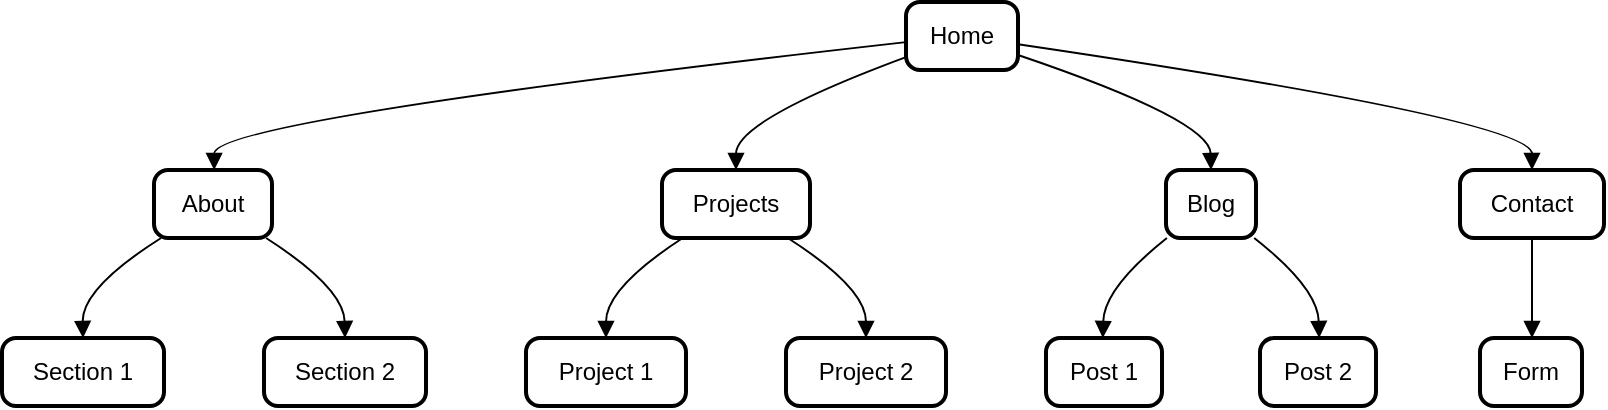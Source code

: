 <mxfile version="24.6.3" type="github">
  <diagram name="Page-1" id="8s8WqSbsuiWG3OERyTvf">
    <mxGraphModel>
      <root>
        <mxCell id="0" />
        <mxCell id="1" parent="0" />
        <mxCell id="2" value="Home" style="rounded=1;absoluteArcSize=1;arcSize=14;whiteSpace=wrap;strokeWidth=2;" vertex="1" parent="1">
          <mxGeometry x="452" width="56" height="34" as="geometry" />
        </mxCell>
        <mxCell id="3" value="About" style="rounded=1;absoluteArcSize=1;arcSize=14;whiteSpace=wrap;strokeWidth=2;" vertex="1" parent="1">
          <mxGeometry x="76" y="84" width="59" height="34" as="geometry" />
        </mxCell>
        <mxCell id="4" value="Projects" style="rounded=1;absoluteArcSize=1;arcSize=14;whiteSpace=wrap;strokeWidth=2;" vertex="1" parent="1">
          <mxGeometry x="330" y="84" width="74" height="34" as="geometry" />
        </mxCell>
        <mxCell id="5" value="Blog" style="rounded=1;absoluteArcSize=1;arcSize=14;whiteSpace=wrap;strokeWidth=2;" vertex="1" parent="1">
          <mxGeometry x="582" y="84" width="45" height="34" as="geometry" />
        </mxCell>
        <mxCell id="6" value="Contact" style="rounded=1;absoluteArcSize=1;arcSize=14;whiteSpace=wrap;strokeWidth=2;" vertex="1" parent="1">
          <mxGeometry x="729" y="84" width="72" height="34" as="geometry" />
        </mxCell>
        <mxCell id="7" value="Section 1" style="rounded=1;absoluteArcSize=1;arcSize=14;whiteSpace=wrap;strokeWidth=2;" vertex="1" parent="1">
          <mxGeometry y="168" width="81" height="34" as="geometry" />
        </mxCell>
        <mxCell id="8" value="Section 2" style="rounded=1;absoluteArcSize=1;arcSize=14;whiteSpace=wrap;strokeWidth=2;" vertex="1" parent="1">
          <mxGeometry x="131" y="168" width="81" height="34" as="geometry" />
        </mxCell>
        <mxCell id="9" value="Project 1" style="rounded=1;absoluteArcSize=1;arcSize=14;whiteSpace=wrap;strokeWidth=2;" vertex="1" parent="1">
          <mxGeometry x="262" y="168" width="80" height="34" as="geometry" />
        </mxCell>
        <mxCell id="10" value="Project 2" style="rounded=1;absoluteArcSize=1;arcSize=14;whiteSpace=wrap;strokeWidth=2;" vertex="1" parent="1">
          <mxGeometry x="392" y="168" width="80" height="34" as="geometry" />
        </mxCell>
        <mxCell id="11" value="Post 1" style="rounded=1;absoluteArcSize=1;arcSize=14;whiteSpace=wrap;strokeWidth=2;" vertex="1" parent="1">
          <mxGeometry x="522" y="168" width="58" height="34" as="geometry" />
        </mxCell>
        <mxCell id="12" value="Post 2" style="rounded=1;absoluteArcSize=1;arcSize=14;whiteSpace=wrap;strokeWidth=2;" vertex="1" parent="1">
          <mxGeometry x="629" y="168" width="58" height="34" as="geometry" />
        </mxCell>
        <mxCell id="13" value="Form" style="rounded=1;absoluteArcSize=1;arcSize=14;whiteSpace=wrap;strokeWidth=2;" vertex="1" parent="1">
          <mxGeometry x="739" y="168" width="51" height="34" as="geometry" />
        </mxCell>
        <mxCell id="14" value="" style="curved=1;startArrow=none;endArrow=block;exitX=0;exitY=0.59;entryX=0.51;entryY=0;" edge="1" parent="1" source="2" target="3">
          <mxGeometry relative="1" as="geometry">
            <Array as="points">
              <mxPoint x="106" y="59" />
            </Array>
          </mxGeometry>
        </mxCell>
        <mxCell id="15" value="" style="curved=1;startArrow=none;endArrow=block;exitX=0;exitY=0.81;entryX=0.5;entryY=0;" edge="1" parent="1" source="2" target="4">
          <mxGeometry relative="1" as="geometry">
            <Array as="points">
              <mxPoint x="367" y="59" />
            </Array>
          </mxGeometry>
        </mxCell>
        <mxCell id="16" value="" style="curved=1;startArrow=none;endArrow=block;exitX=1;exitY=0.78;entryX=0.5;entryY=0;" edge="1" parent="1" source="2" target="5">
          <mxGeometry relative="1" as="geometry">
            <Array as="points">
              <mxPoint x="604" y="59" />
            </Array>
          </mxGeometry>
        </mxCell>
        <mxCell id="17" value="" style="curved=1;startArrow=none;endArrow=block;exitX=1;exitY=0.62;entryX=0.5;entryY=0;" edge="1" parent="1" source="2" target="6">
          <mxGeometry relative="1" as="geometry">
            <Array as="points">
              <mxPoint x="765" y="59" />
            </Array>
          </mxGeometry>
        </mxCell>
        <mxCell id="18" value="" style="curved=1;startArrow=none;endArrow=block;exitX=0.06;exitY=1;entryX=0.5;entryY=0;" edge="1" parent="1" source="3" target="7">
          <mxGeometry relative="1" as="geometry">
            <Array as="points">
              <mxPoint x="40" y="143" />
            </Array>
          </mxGeometry>
        </mxCell>
        <mxCell id="19" value="" style="curved=1;startArrow=none;endArrow=block;exitX=0.95;exitY=1;entryX=0.5;entryY=0;" edge="1" parent="1" source="3" target="8">
          <mxGeometry relative="1" as="geometry">
            <Array as="points">
              <mxPoint x="171" y="143" />
            </Array>
          </mxGeometry>
        </mxCell>
        <mxCell id="20" value="" style="curved=1;startArrow=none;endArrow=block;exitX=0.14;exitY=1;entryX=0.5;entryY=0;" edge="1" parent="1" source="4" target="9">
          <mxGeometry relative="1" as="geometry">
            <Array as="points">
              <mxPoint x="302" y="143" />
            </Array>
          </mxGeometry>
        </mxCell>
        <mxCell id="21" value="" style="curved=1;startArrow=none;endArrow=block;exitX=0.85;exitY=1;entryX=0.5;entryY=0;" edge="1" parent="1" source="4" target="10">
          <mxGeometry relative="1" as="geometry">
            <Array as="points">
              <mxPoint x="432" y="143" />
            </Array>
          </mxGeometry>
        </mxCell>
        <mxCell id="22" value="" style="curved=1;startArrow=none;endArrow=block;exitX=0.01;exitY=1;entryX=0.49;entryY=0;" edge="1" parent="1" source="5" target="11">
          <mxGeometry relative="1" as="geometry">
            <Array as="points">
              <mxPoint x="551" y="143" />
            </Array>
          </mxGeometry>
        </mxCell>
        <mxCell id="23" value="" style="curved=1;startArrow=none;endArrow=block;exitX=0.98;exitY=1;entryX=0.51;entryY=0;" edge="1" parent="1" source="5" target="12">
          <mxGeometry relative="1" as="geometry">
            <Array as="points">
              <mxPoint x="658" y="143" />
            </Array>
          </mxGeometry>
        </mxCell>
        <mxCell id="24" value="" style="curved=1;startArrow=none;endArrow=block;exitX=0.5;exitY=1;entryX=0.51;entryY=0;" edge="1" parent="1" source="6" target="13">
          <mxGeometry relative="1" as="geometry">
            <Array as="points" />
          </mxGeometry>
        </mxCell>
      </root>
    </mxGraphModel>
  </diagram>
</mxfile>
